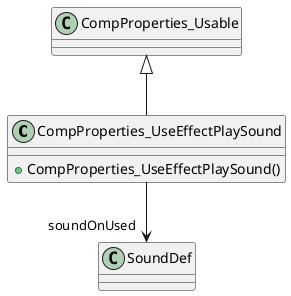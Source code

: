@startuml
class CompProperties_UseEffectPlaySound {
    + CompProperties_UseEffectPlaySound()
}
CompProperties_Usable <|-- CompProperties_UseEffectPlaySound
CompProperties_UseEffectPlaySound --> "soundOnUsed" SoundDef
@enduml
